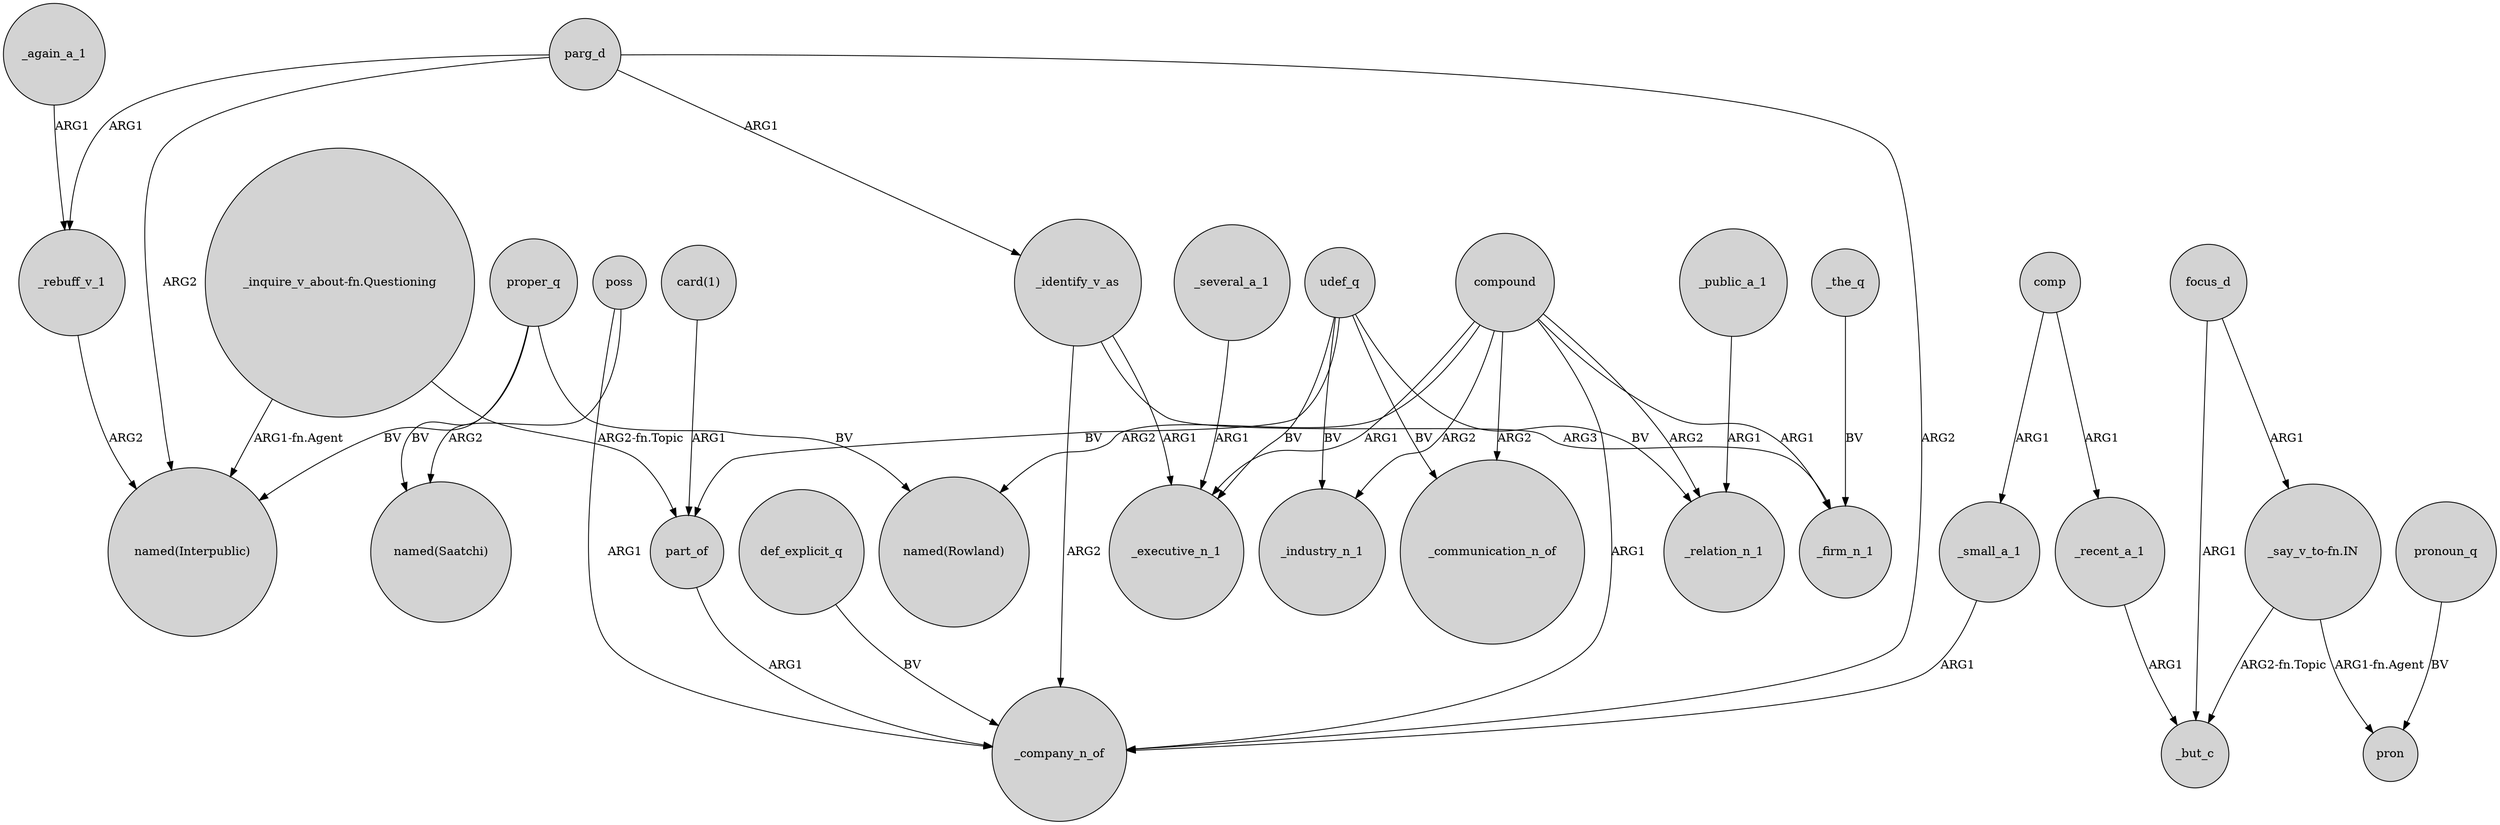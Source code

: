 digraph {
	node [shape=circle style=filled]
	proper_q -> "named(Interpublic)" [label=BV]
	proper_q -> "named(Rowland)" [label=BV]
	_rebuff_v_1 -> "named(Interpublic)" [label=ARG2]
	udef_q -> part_of [label=BV]
	parg_d -> _rebuff_v_1 [label=ARG1]
	_identify_v_as -> _company_n_of [label=ARG2]
	_several_a_1 -> _executive_n_1 [label=ARG1]
	udef_q -> _executive_n_1 [label=BV]
	_public_a_1 -> _relation_n_1 [label=ARG1]
	compound -> _executive_n_1 [label=ARG1]
	"_inquire_v_about-fn.Questioning" -> "named(Interpublic)" [label="ARG1-fn.Agent"]
	compound -> "named(Rowland)" [label=ARG2]
	_identify_v_as -> _firm_n_1 [label=ARG3]
	"_say_v_to-fn.IN" -> _but_c [label="ARG2-fn.Topic"]
	_identify_v_as -> _executive_n_1 [label=ARG1]
	def_explicit_q -> _company_n_of [label=BV]
	compound -> _company_n_of [label=ARG1]
	pronoun_q -> pron [label=BV]
	compound -> _industry_n_1 [label=ARG2]
	part_of -> _company_n_of [label=ARG1]
	comp -> _small_a_1 [label=ARG1]
	compound -> _relation_n_1 [label=ARG2]
	parg_d -> _company_n_of [label=ARG2]
	poss -> "named(Saatchi)" [label=ARG2]
	udef_q -> _communication_n_of [label=BV]
	_again_a_1 -> _rebuff_v_1 [label=ARG1]
	proper_q -> "named(Saatchi)" [label=BV]
	compound -> _firm_n_1 [label=ARG1]
	"card(1)" -> part_of [label=ARG1]
	_the_q -> _firm_n_1 [label=BV]
	parg_d -> "named(Interpublic)" [label=ARG2]
	"_say_v_to-fn.IN" -> pron [label="ARG1-fn.Agent"]
	udef_q -> _relation_n_1 [label=BV]
	_small_a_1 -> _company_n_of [label=ARG1]
	poss -> _company_n_of [label=ARG1]
	compound -> _communication_n_of [label=ARG2]
	_recent_a_1 -> _but_c [label=ARG1]
	parg_d -> _identify_v_as [label=ARG1]
	focus_d -> _but_c [label=ARG1]
	"_inquire_v_about-fn.Questioning" -> part_of [label="ARG2-fn.Topic"]
	udef_q -> _industry_n_1 [label=BV]
	focus_d -> "_say_v_to-fn.IN" [label=ARG1]
	comp -> _recent_a_1 [label=ARG1]
}
